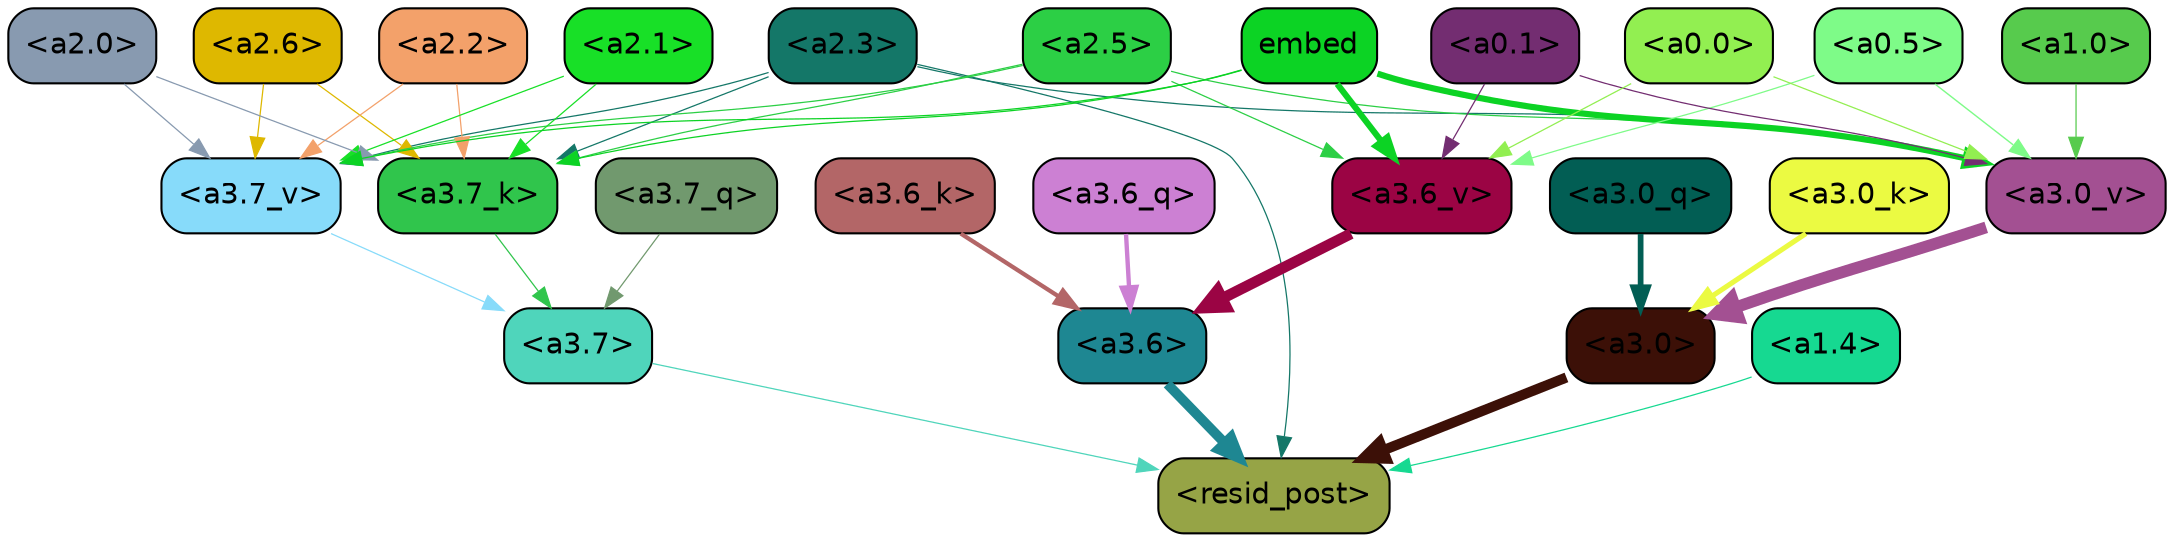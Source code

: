 strict digraph "" {
	graph [bgcolor=transparent,
		layout=dot,
		overlap=false,
		splines=true
	];
	"<a3.7>"	[color=black,
		fillcolor="#4fd5bb",
		fontname=Helvetica,
		shape=box,
		style="filled, rounded"];
	"<resid_post>"	[color=black,
		fillcolor="#96a446",
		fontname=Helvetica,
		shape=box,
		style="filled, rounded"];
	"<a3.7>" -> "<resid_post>"	[color="#4fd5bb",
		penwidth=0.6];
	"<a3.6>"	[color=black,
		fillcolor="#1e8792",
		fontname=Helvetica,
		shape=box,
		style="filled, rounded"];
	"<a3.6>" -> "<resid_post>"	[color="#1e8792",
		penwidth=4.751612067222595];
	"<a3.0>"	[color=black,
		fillcolor="#3c1007",
		fontname=Helvetica,
		shape=box,
		style="filled, rounded"];
	"<a3.0>" -> "<resid_post>"	[color="#3c1007",
		penwidth=4.884142994880676];
	"<a2.3>"	[color=black,
		fillcolor="#147768",
		fontname=Helvetica,
		shape=box,
		style="filled, rounded"];
	"<a2.3>" -> "<resid_post>"	[color="#147768",
		penwidth=0.6];
	"<a3.7_k>"	[color=black,
		fillcolor="#30c54c",
		fontname=Helvetica,
		shape=box,
		style="filled, rounded"];
	"<a2.3>" -> "<a3.7_k>"	[color="#147768",
		penwidth=0.6];
	"<a3.7_v>"	[color=black,
		fillcolor="#87dbfa",
		fontname=Helvetica,
		shape=box,
		style="filled, rounded"];
	"<a2.3>" -> "<a3.7_v>"	[color="#147768",
		penwidth=0.6];
	"<a3.0_v>"	[color=black,
		fillcolor="#a35092",
		fontname=Helvetica,
		shape=box,
		style="filled, rounded"];
	"<a2.3>" -> "<a3.0_v>"	[color="#147768",
		penwidth=0.6];
	"<a1.4>"	[color=black,
		fillcolor="#16d991",
		fontname=Helvetica,
		shape=box,
		style="filled, rounded"];
	"<a1.4>" -> "<resid_post>"	[color="#16d991",
		penwidth=0.6];
	"<a3.7_q>"	[color=black,
		fillcolor="#71996e",
		fontname=Helvetica,
		shape=box,
		style="filled, rounded"];
	"<a3.7_q>" -> "<a3.7>"	[color="#71996e",
		penwidth=0.6];
	"<a3.6_q>"	[color=black,
		fillcolor="#cc80d3",
		fontname=Helvetica,
		shape=box,
		style="filled, rounded"];
	"<a3.6_q>" -> "<a3.6>"	[color="#cc80d3",
		penwidth=2.091020345687866];
	"<a3.0_q>"	[color=black,
		fillcolor="#025e54",
		fontname=Helvetica,
		shape=box,
		style="filled, rounded"];
	"<a3.0_q>" -> "<a3.0>"	[color="#025e54",
		penwidth=2.7421876192092896];
	"<a3.7_k>" -> "<a3.7>"	[color="#30c54c",
		penwidth=0.6];
	"<a3.6_k>"	[color=black,
		fillcolor="#b36667",
		fontname=Helvetica,
		shape=box,
		style="filled, rounded"];
	"<a3.6_k>" -> "<a3.6>"	[color="#b36667",
		penwidth=2.048597991466522];
	"<a3.0_k>"	[color=black,
		fillcolor="#ebfa42",
		fontname=Helvetica,
		shape=box,
		style="filled, rounded"];
	"<a3.0_k>" -> "<a3.0>"	[color="#ebfa42",
		penwidth=2.476402521133423];
	"<a3.7_v>" -> "<a3.7>"	[color="#87dbfa",
		penwidth=0.6];
	"<a3.6_v>"	[color=black,
		fillcolor="#9b0444",
		fontname=Helvetica,
		shape=box,
		style="filled, rounded"];
	"<a3.6_v>" -> "<a3.6>"	[color="#9b0444",
		penwidth=5.2550448179244995];
	"<a3.0_v>" -> "<a3.0>"	[color="#a35092",
		penwidth=5.652270674705505];
	"<a2.6>"	[color=black,
		fillcolor="#deb800",
		fontname=Helvetica,
		shape=box,
		style="filled, rounded"];
	"<a2.6>" -> "<a3.7_k>"	[color="#deb800",
		penwidth=0.6];
	"<a2.6>" -> "<a3.7_v>"	[color="#deb800",
		penwidth=0.6];
	"<a2.5>"	[color=black,
		fillcolor="#2ccf45",
		fontname=Helvetica,
		shape=box,
		style="filled, rounded"];
	"<a2.5>" -> "<a3.7_k>"	[color="#2ccf45",
		penwidth=0.6];
	"<a2.5>" -> "<a3.7_v>"	[color="#2ccf45",
		penwidth=0.6];
	"<a2.5>" -> "<a3.6_v>"	[color="#2ccf45",
		penwidth=0.6];
	"<a2.5>" -> "<a3.0_v>"	[color="#2ccf45",
		penwidth=0.6];
	"<a2.2>"	[color=black,
		fillcolor="#f3a16a",
		fontname=Helvetica,
		shape=box,
		style="filled, rounded"];
	"<a2.2>" -> "<a3.7_k>"	[color="#f3a16a",
		penwidth=0.6];
	"<a2.2>" -> "<a3.7_v>"	[color="#f3a16a",
		penwidth=0.6];
	"<a2.1>"	[color=black,
		fillcolor="#18e027",
		fontname=Helvetica,
		shape=box,
		style="filled, rounded"];
	"<a2.1>" -> "<a3.7_k>"	[color="#18e027",
		penwidth=0.6];
	"<a2.1>" -> "<a3.7_v>"	[color="#18e027",
		penwidth=0.6];
	"<a2.0>"	[color=black,
		fillcolor="#889ab0",
		fontname=Helvetica,
		shape=box,
		style="filled, rounded"];
	"<a2.0>" -> "<a3.7_k>"	[color="#889ab0",
		penwidth=0.6];
	"<a2.0>" -> "<a3.7_v>"	[color="#889ab0",
		penwidth=0.6];
	embed	[color=black,
		fillcolor="#0cd324",
		fontname=Helvetica,
		shape=box,
		style="filled, rounded"];
	embed -> "<a3.7_k>"	[color="#0cd324",
		penwidth=0.6];
	embed -> "<a3.7_v>"	[color="#0cd324",
		penwidth=0.6];
	embed -> "<a3.6_v>"	[color="#0cd324",
		penwidth=2.9582033157348633];
	embed -> "<a3.0_v>"	[color="#0cd324",
		penwidth=2.972973108291626];
	"<a0.5>"	[color=black,
		fillcolor="#7efb88",
		fontname=Helvetica,
		shape=box,
		style="filled, rounded"];
	"<a0.5>" -> "<a3.6_v>"	[color="#7efb88",
		penwidth=0.6];
	"<a0.5>" -> "<a3.0_v>"	[color="#7efb88",
		penwidth=0.6790935099124908];
	"<a0.1>"	[color=black,
		fillcolor="#732d71",
		fontname=Helvetica,
		shape=box,
		style="filled, rounded"];
	"<a0.1>" -> "<a3.6_v>"	[color="#732d71",
		penwidth=0.6];
	"<a0.1>" -> "<a3.0_v>"	[color="#732d71",
		penwidth=0.6];
	"<a0.0>"	[color=black,
		fillcolor="#92ef51",
		fontname=Helvetica,
		shape=box,
		style="filled, rounded"];
	"<a0.0>" -> "<a3.6_v>"	[color="#92ef51",
		penwidth=0.6];
	"<a0.0>" -> "<a3.0_v>"	[color="#92ef51",
		penwidth=0.6];
	"<a1.0>"	[color=black,
		fillcolor="#57cb4d",
		fontname=Helvetica,
		shape=box,
		style="filled, rounded"];
	"<a1.0>" -> "<a3.0_v>"	[color="#57cb4d",
		penwidth=0.6];
}
